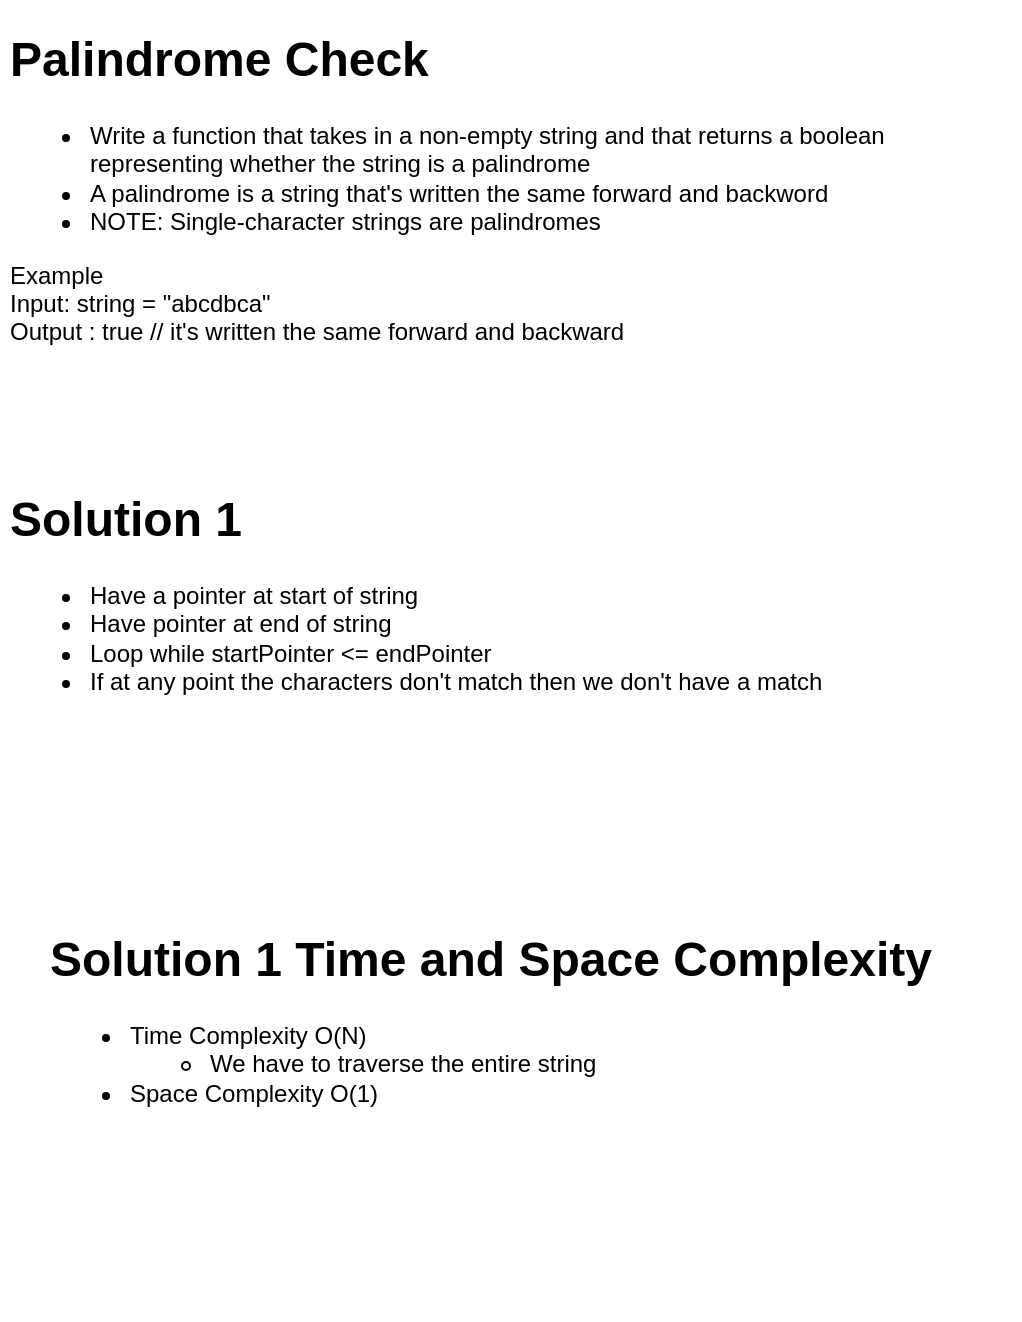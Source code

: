 <mxfile version="20.2.7" type="github">
  <diagram id="t2o8LZwbaUUfqBbfCkuX" name="Page-1">
    <mxGraphModel dx="627" dy="686" grid="1" gridSize="10" guides="1" tooltips="1" connect="1" arrows="1" fold="1" page="1" pageScale="1" pageWidth="1100" pageHeight="850" math="0" shadow="0">
      <root>
        <mxCell id="0" />
        <mxCell id="1" parent="0" />
        <mxCell id="YTMU2fDgtyc_AhH7eMxs-1" value="&lt;h1&gt;Palindrome Check&lt;/h1&gt;&lt;p&gt;&lt;/p&gt;&lt;ul&gt;&lt;li&gt;Write a function that takes in a non-empty string and that returns a boolean representing whether the string is a palindrome&lt;/li&gt;&lt;li&gt;A palindrome is a string that&#39;s written the same forward and backword&lt;/li&gt;&lt;li&gt;NOTE: Single-character strings are palindromes&lt;/li&gt;&lt;/ul&gt;&lt;div&gt;Example&lt;/div&gt;&lt;div&gt;Input: string = &quot;abcdbca&quot;&lt;/div&gt;&lt;div&gt;Output : true // it&#39;s written the same forward and backward&lt;/div&gt;&lt;p&gt;&lt;/p&gt;" style="text;html=1;strokeColor=none;fillColor=none;spacing=5;spacingTop=-20;whiteSpace=wrap;overflow=hidden;rounded=0;" vertex="1" parent="1">
          <mxGeometry x="40" y="30" width="460" height="230" as="geometry" />
        </mxCell>
        <mxCell id="YTMU2fDgtyc_AhH7eMxs-2" value="&lt;h1&gt;Solution 1&lt;/h1&gt;&lt;p&gt;&lt;/p&gt;&lt;ul&gt;&lt;li&gt;Have a pointer at start of string&lt;/li&gt;&lt;li&gt;Have pointer at end of string&lt;/li&gt;&lt;li&gt;Loop while startPointer &amp;lt;= endPointer&lt;/li&gt;&lt;li&gt;If at any point the characters don&#39;t match then we don&#39;t have a match&lt;/li&gt;&lt;/ul&gt;&lt;p&gt;&lt;/p&gt;" style="text;html=1;strokeColor=none;fillColor=none;spacing=5;spacingTop=-20;whiteSpace=wrap;overflow=hidden;rounded=0;" vertex="1" parent="1">
          <mxGeometry x="40" y="260" width="440" height="200" as="geometry" />
        </mxCell>
        <mxCell id="YTMU2fDgtyc_AhH7eMxs-3" value="&lt;h1&gt;Solution 1 Time and Space Complexity&lt;/h1&gt;&lt;p&gt;&lt;/p&gt;&lt;ul&gt;&lt;li&gt;Time Complexity O(N)&lt;/li&gt;&lt;ul&gt;&lt;li&gt;We have to traverse the entire string&lt;/li&gt;&lt;/ul&gt;&lt;li&gt;Space Complexity O(1)&lt;/li&gt;&lt;/ul&gt;&lt;p&gt;&lt;/p&gt;" style="text;html=1;strokeColor=none;fillColor=none;spacing=5;spacingTop=-20;whiteSpace=wrap;overflow=hidden;rounded=0;" vertex="1" parent="1">
          <mxGeometry x="60" y="480" width="490" height="200" as="geometry" />
        </mxCell>
      </root>
    </mxGraphModel>
  </diagram>
</mxfile>
